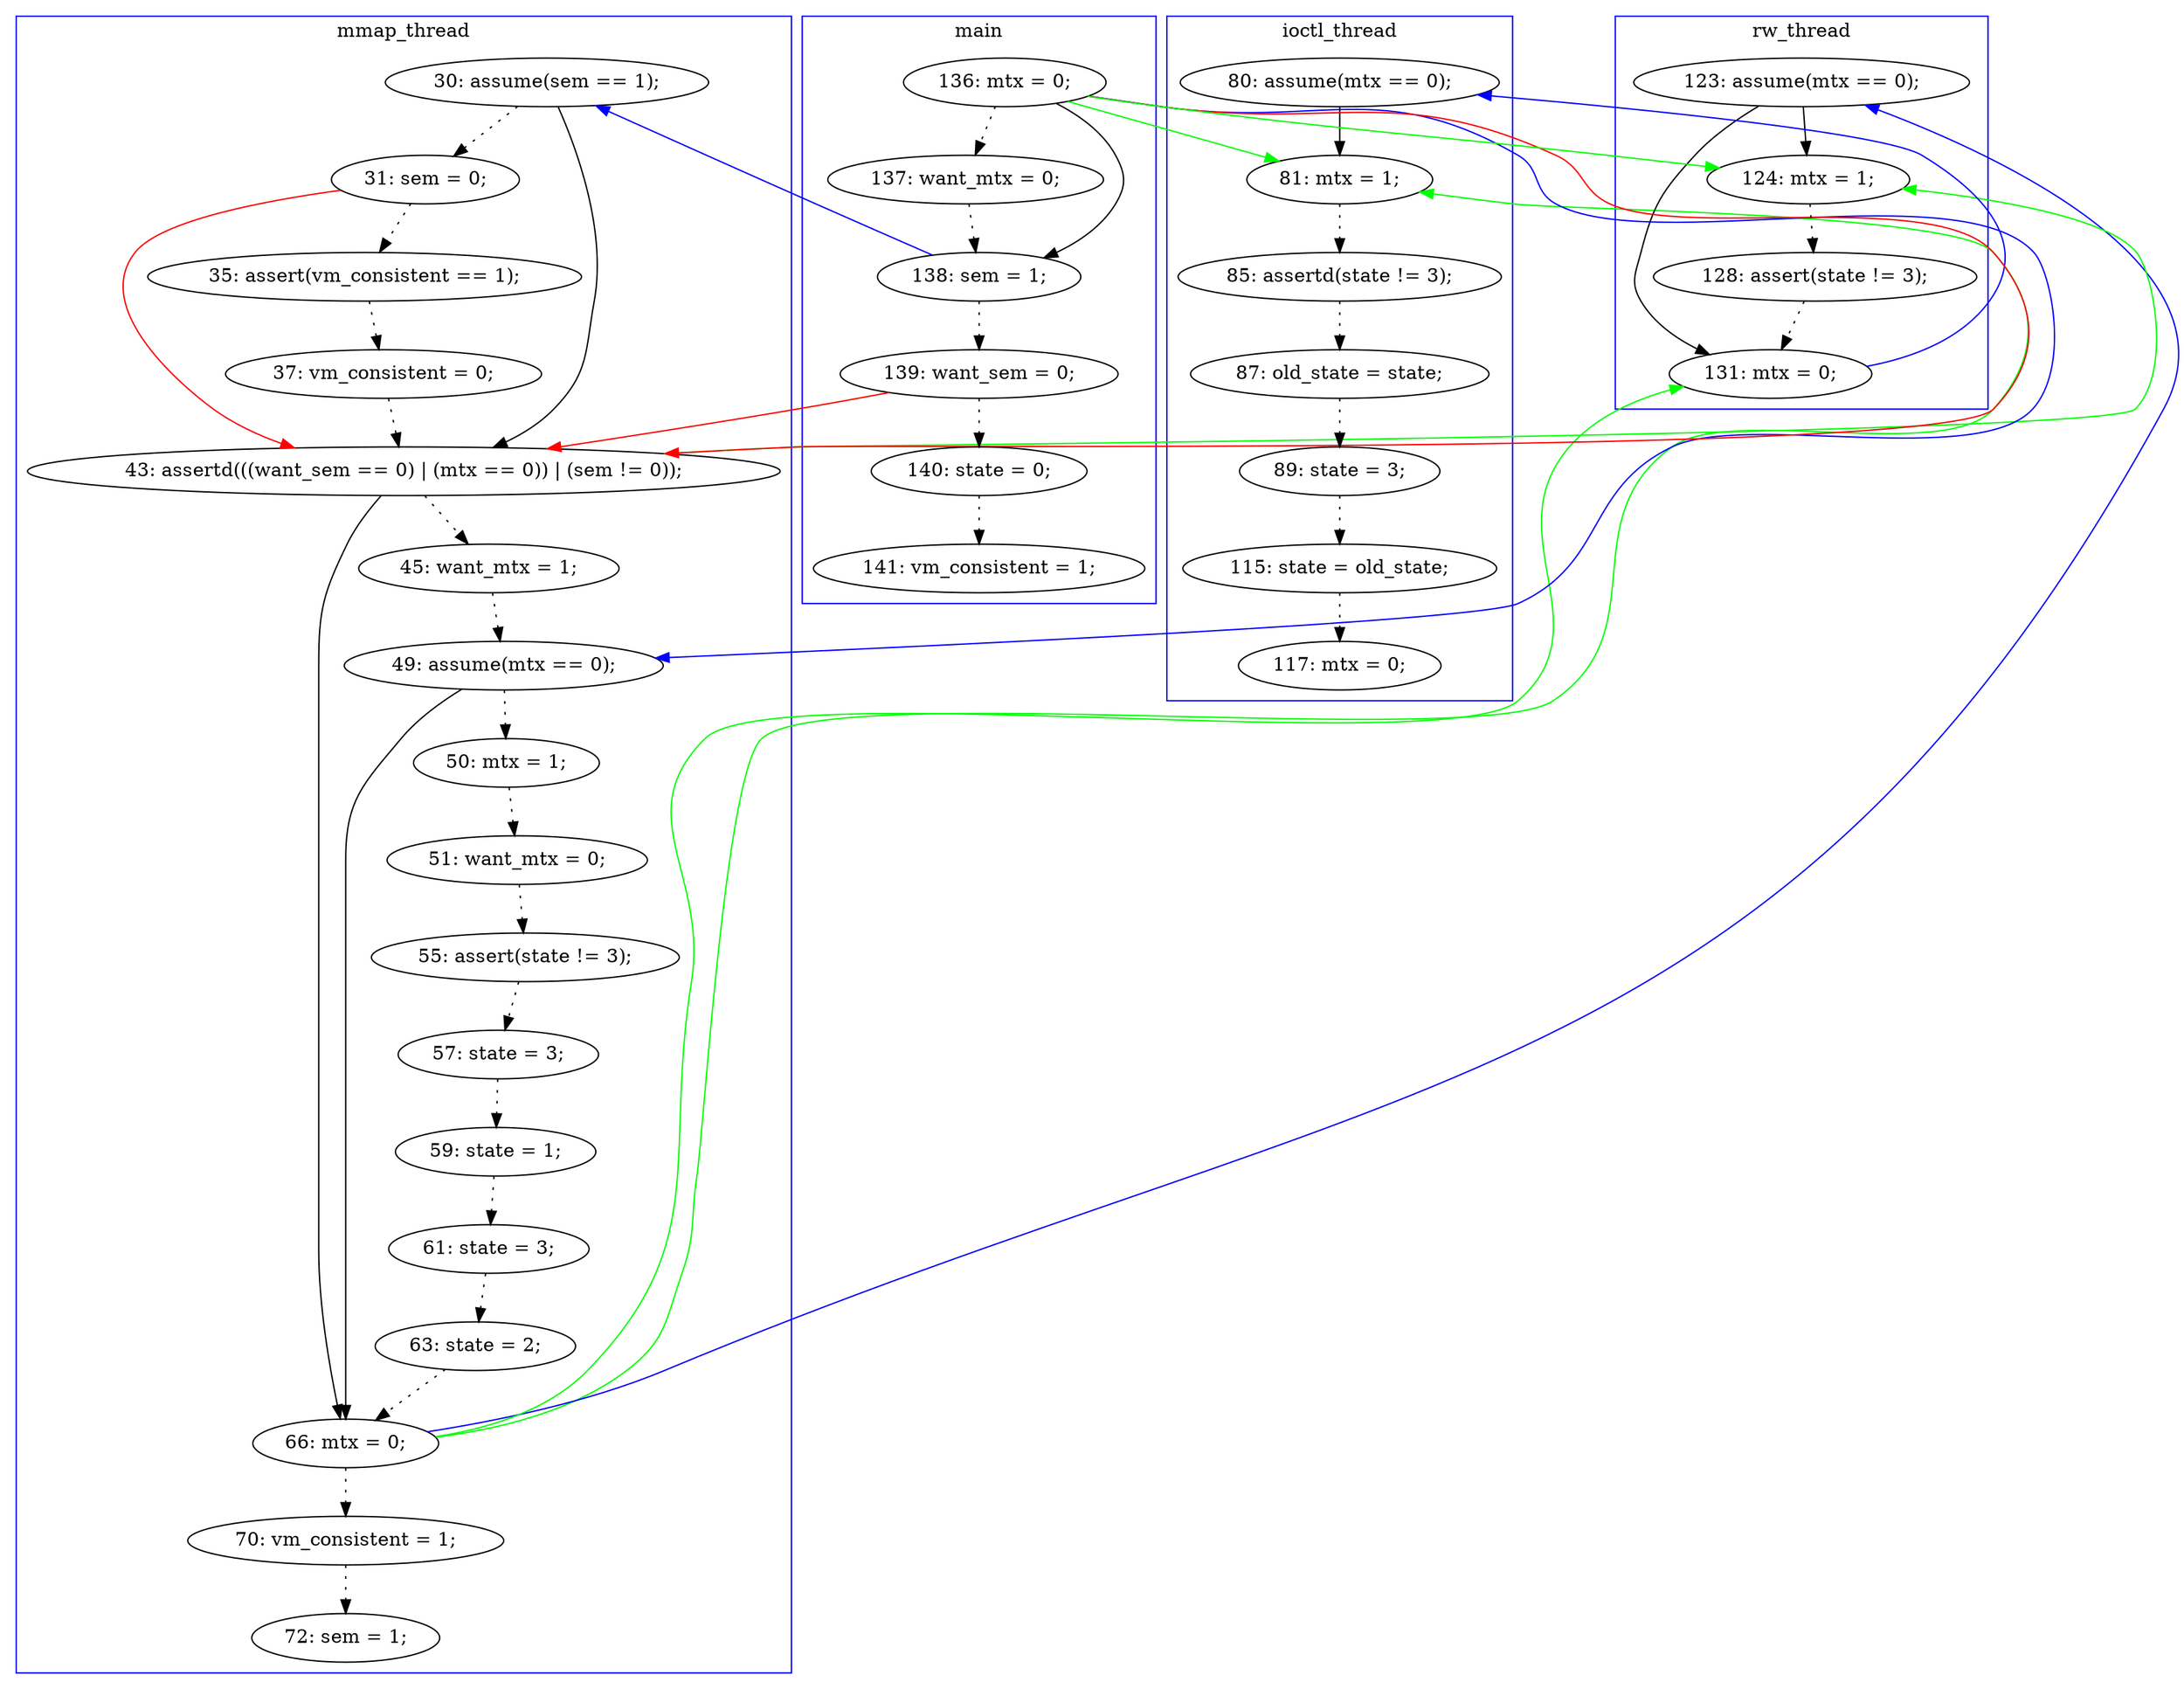 digraph ProofObject {
	37 -> 38 [style = dotted, color = black]
	28 -> 32 [color = Blue, constraint = false]
	18 -> 19 [style = dotted, color = black]
	12 -> 16 [color = Red, constraint = false]
	28 -> 35 [color = Green, constraint = false]
	15 -> 16 [style = dotted, color = black]
	14 -> 15 [style = dotted, color = black]
	11 -> 12 [style = dotted, color = black]
	26 -> 27 [style = dotted, color = black]
	28 -> 29 [style = dotted, color = black]
	35 -> 36 [color = Blue, constraint = false]
	2 -> 3 [style = dotted, color = black]
	32 -> 33 [color = Black]
	19 -> 20 [style = dotted, color = black]
	11 -> 16 [color = Black]
	16 -> 33 [color = Green, constraint = false]
	2 -> 16 [color = Red, constraint = false]
	34 -> 35 [style = dotted, color = black]
	38 -> 39 [style = dotted, color = black]
	6 -> 7 [style = dotted, color = black]
	2 -> 33 [color = Green, constraint = false]
	29 -> 30 [style = dotted, color = black]
	28 -> 37 [color = Green, constraint = false]
	4 -> 11 [color = Blue, constraint = false]
	5 -> 6 [style = dotted, color = black]
	2 -> 18 [color = Blue, constraint = false]
	20 -> 21 [style = dotted, color = black]
	39 -> 40 [style = dotted, color = black]
	16 -> 17 [style = dotted, color = black]
	32 -> 35 [color = Black]
	25 -> 26 [style = dotted, color = black]
	17 -> 18 [style = dotted, color = black]
	36 -> 37 [color = Black]
	18 -> 28 [color = Black]
	27 -> 28 [style = dotted, color = black]
	2 -> 37 [color = Green, constraint = false]
	24 -> 25 [style = dotted, color = black]
	21 -> 24 [style = dotted, color = black]
	42 -> 43 [style = dotted, color = black]
	40 -> 42 [style = dotted, color = black]
	2 -> 4 [color = Black]
	4 -> 5 [style = dotted, color = black]
	33 -> 34 [style = dotted, color = black]
	5 -> 16 [color = Red, constraint = false]
	12 -> 14 [style = dotted, color = black]
	3 -> 4 [style = dotted, color = black]
	16 -> 28 [color = Black]
	subgraph cluster0 {
		label = main
		color = blue
		3  [label = "137: want_mtx = 0;"]
		5  [label = "139: want_sem = 0;"]
		7  [label = "141: vm_consistent = 1;"]
		2  [label = "136: mtx = 0;"]
		4  [label = "138: sem = 1;"]
		6  [label = "140: state = 0;"]
	}
	subgraph cluster2 {
		label = ioctl_thread
		color = blue
		36  [label = "80: assume(mtx == 0);"]
		38  [label = "85: assertd(state != 3);"]
		40  [label = "89: state = 3;"]
		37  [label = "81: mtx = 1;"]
		39  [label = "87: old_state = state;"]
		42  [label = "115: state = old_state;"]
		43  [label = "117: mtx = 0;"]
	}
	subgraph cluster3 {
		label = rw_thread
		color = blue
		32  [label = "123: assume(mtx == 0);"]
		35  [label = "131: mtx = 0;"]
		34  [label = "128: assert(state != 3);"]
		33  [label = "124: mtx = 1;"]
	}
	subgraph cluster1 {
		label = mmap_thread
		color = blue
		11  [label = "30: assume(sem == 1);"]
		28  [label = "66: mtx = 0;"]
		19  [label = "50: mtx = 1;"]
		14  [label = "35: assert(vm_consistent == 1);"]
		16  [label = "43: assertd(((want_sem == 0) | (mtx == 0)) | (sem != 0));"]
		30  [label = "72: sem = 1;"]
		21  [label = "55: assert(state != 3);"]
		18  [label = "49: assume(mtx == 0);"]
		17  [label = "45: want_mtx = 1;"]
		15  [label = "37: vm_consistent = 0;"]
		24  [label = "57: state = 3;"]
		29  [label = "70: vm_consistent = 1;"]
		12  [label = "31: sem = 0;"]
		27  [label = "63: state = 2;"]
		26  [label = "61: state = 3;"]
		20  [label = "51: want_mtx = 0;"]
		25  [label = "59: state = 1;"]
	}
}